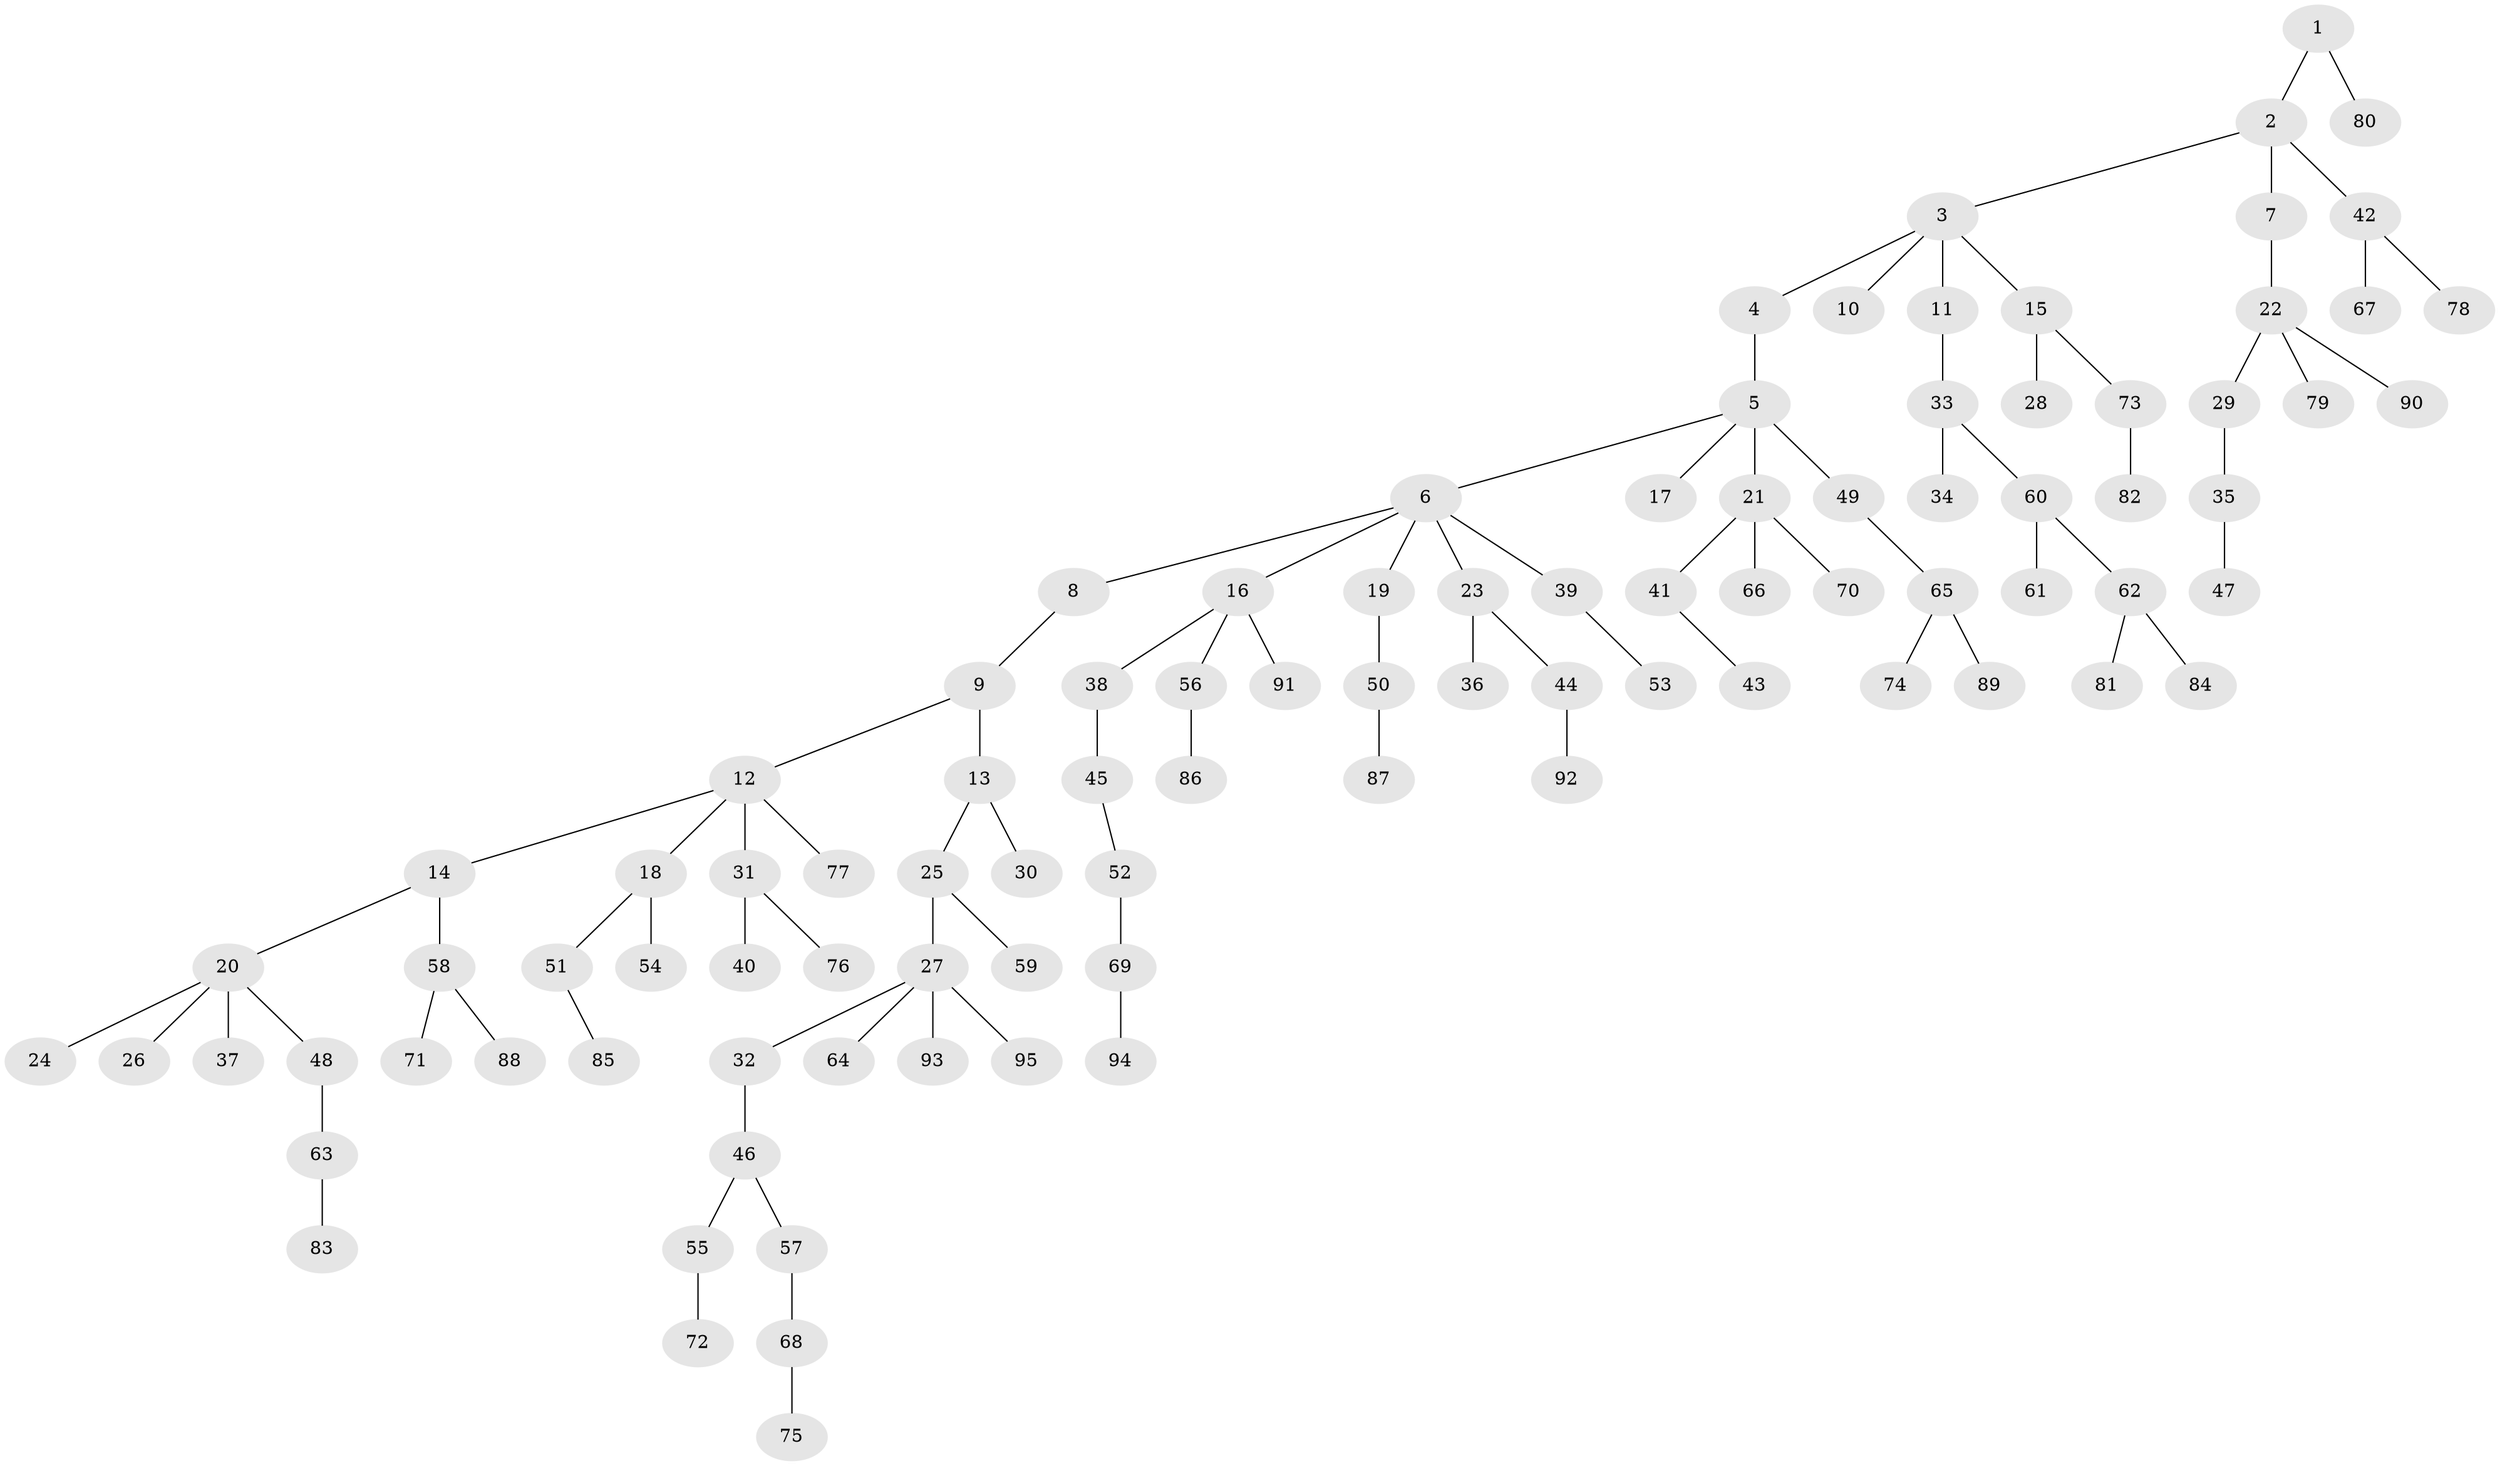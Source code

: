 // coarse degree distribution, {3: 0.07142857142857142, 4: 0.03571428571428571, 10: 0.03571428571428571, 2: 0.21428571428571427, 5: 0.03571428571428571, 1: 0.6071428571428571}
// Generated by graph-tools (version 1.1) at 2025/19/03/04/25 18:19:21]
// undirected, 95 vertices, 94 edges
graph export_dot {
graph [start="1"]
  node [color=gray90,style=filled];
  1;
  2;
  3;
  4;
  5;
  6;
  7;
  8;
  9;
  10;
  11;
  12;
  13;
  14;
  15;
  16;
  17;
  18;
  19;
  20;
  21;
  22;
  23;
  24;
  25;
  26;
  27;
  28;
  29;
  30;
  31;
  32;
  33;
  34;
  35;
  36;
  37;
  38;
  39;
  40;
  41;
  42;
  43;
  44;
  45;
  46;
  47;
  48;
  49;
  50;
  51;
  52;
  53;
  54;
  55;
  56;
  57;
  58;
  59;
  60;
  61;
  62;
  63;
  64;
  65;
  66;
  67;
  68;
  69;
  70;
  71;
  72;
  73;
  74;
  75;
  76;
  77;
  78;
  79;
  80;
  81;
  82;
  83;
  84;
  85;
  86;
  87;
  88;
  89;
  90;
  91;
  92;
  93;
  94;
  95;
  1 -- 2;
  1 -- 80;
  2 -- 3;
  2 -- 7;
  2 -- 42;
  3 -- 4;
  3 -- 10;
  3 -- 11;
  3 -- 15;
  4 -- 5;
  5 -- 6;
  5 -- 17;
  5 -- 21;
  5 -- 49;
  6 -- 8;
  6 -- 16;
  6 -- 19;
  6 -- 23;
  6 -- 39;
  7 -- 22;
  8 -- 9;
  9 -- 12;
  9 -- 13;
  11 -- 33;
  12 -- 14;
  12 -- 18;
  12 -- 31;
  12 -- 77;
  13 -- 25;
  13 -- 30;
  14 -- 20;
  14 -- 58;
  15 -- 28;
  15 -- 73;
  16 -- 38;
  16 -- 56;
  16 -- 91;
  18 -- 51;
  18 -- 54;
  19 -- 50;
  20 -- 24;
  20 -- 26;
  20 -- 37;
  20 -- 48;
  21 -- 41;
  21 -- 66;
  21 -- 70;
  22 -- 29;
  22 -- 79;
  22 -- 90;
  23 -- 36;
  23 -- 44;
  25 -- 27;
  25 -- 59;
  27 -- 32;
  27 -- 64;
  27 -- 93;
  27 -- 95;
  29 -- 35;
  31 -- 40;
  31 -- 76;
  32 -- 46;
  33 -- 34;
  33 -- 60;
  35 -- 47;
  38 -- 45;
  39 -- 53;
  41 -- 43;
  42 -- 67;
  42 -- 78;
  44 -- 92;
  45 -- 52;
  46 -- 55;
  46 -- 57;
  48 -- 63;
  49 -- 65;
  50 -- 87;
  51 -- 85;
  52 -- 69;
  55 -- 72;
  56 -- 86;
  57 -- 68;
  58 -- 71;
  58 -- 88;
  60 -- 61;
  60 -- 62;
  62 -- 81;
  62 -- 84;
  63 -- 83;
  65 -- 74;
  65 -- 89;
  68 -- 75;
  69 -- 94;
  73 -- 82;
}
